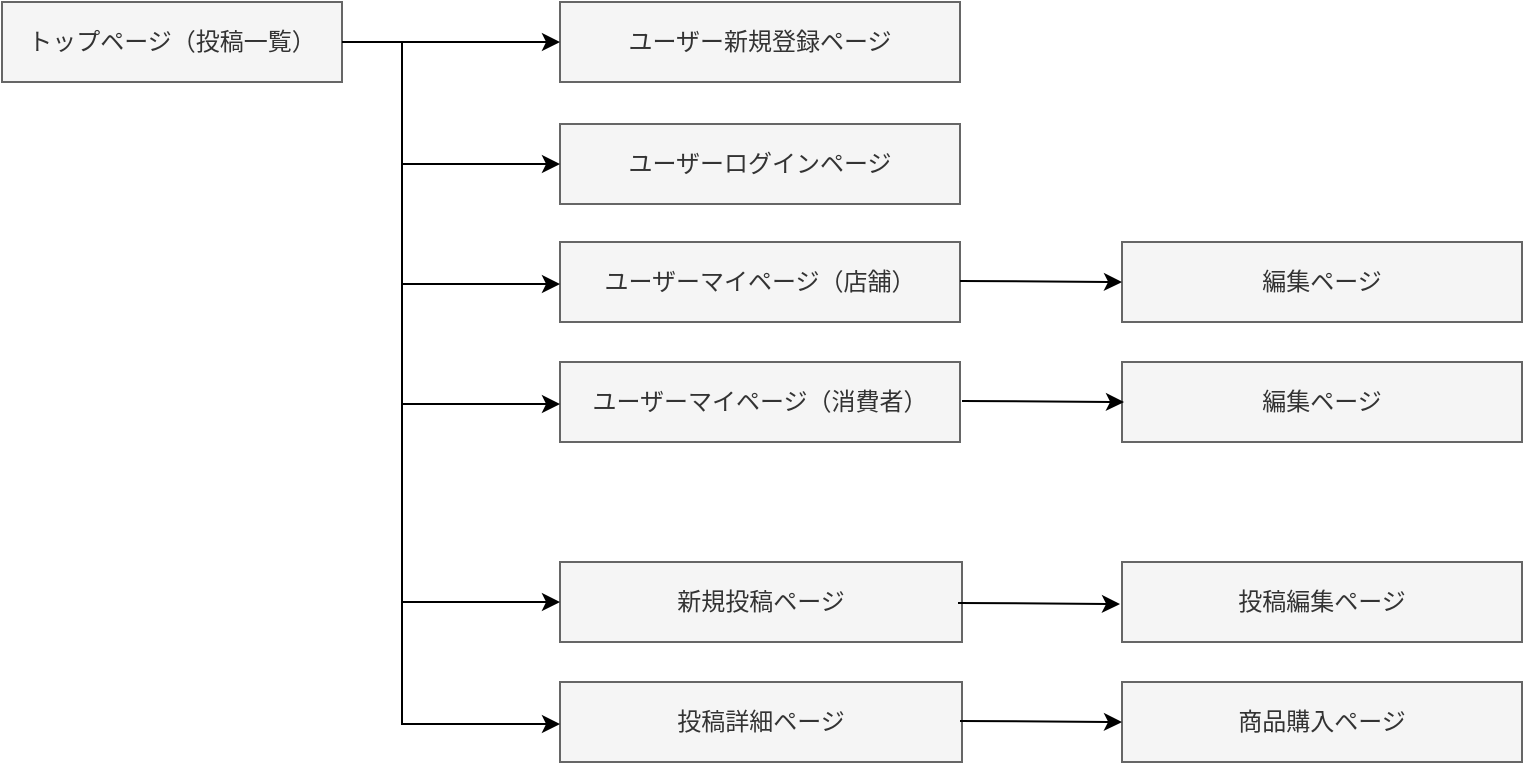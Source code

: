 <mxfile version="16.1.0" type="github">
  <diagram id="-64D-WELnC1yGxQvu_H8" name="Page-1">
    <mxGraphModel dx="1186" dy="739" grid="1" gridSize="10" guides="1" tooltips="1" connect="1" arrows="1" fold="1" page="1" pageScale="1" pageWidth="827" pageHeight="1169" math="0" shadow="0">
      <root>
        <mxCell id="0" />
        <mxCell id="1" parent="0" />
        <mxCell id="EJW1Pdkh8-pxFQmy5cDu-1" value="トップページ（投稿一覧）" style="whiteSpace=wrap;html=1;align=center;fillColor=#f5f5f5;fontColor=#333333;strokeColor=#666666;" vertex="1" parent="1">
          <mxGeometry x="40" y="40" width="170" height="40" as="geometry" />
        </mxCell>
        <mxCell id="EJW1Pdkh8-pxFQmy5cDu-2" value="新規投稿ページ" style="whiteSpace=wrap;html=1;align=center;fillColor=#f5f5f5;fontColor=#333333;strokeColor=#666666;" vertex="1" parent="1">
          <mxGeometry x="319" y="320" width="201" height="40" as="geometry" />
        </mxCell>
        <mxCell id="EJW1Pdkh8-pxFQmy5cDu-3" value="投稿詳細ページ" style="whiteSpace=wrap;html=1;align=center;fillColor=#f5f5f5;fontColor=#333333;strokeColor=#666666;" vertex="1" parent="1">
          <mxGeometry x="319" y="380" width="201" height="40" as="geometry" />
        </mxCell>
        <mxCell id="EJW1Pdkh8-pxFQmy5cDu-4" value="投稿編集ページ" style="whiteSpace=wrap;html=1;align=center;fillColor=#f5f5f5;fontColor=#333333;strokeColor=#666666;" vertex="1" parent="1">
          <mxGeometry x="600" y="320" width="200" height="40" as="geometry" />
        </mxCell>
        <mxCell id="EJW1Pdkh8-pxFQmy5cDu-5" value="商品購入ページ" style="whiteSpace=wrap;html=1;align=center;fillColor=#f5f5f5;fontColor=#333333;strokeColor=#666666;" vertex="1" parent="1">
          <mxGeometry x="600" y="380" width="200" height="40" as="geometry" />
        </mxCell>
        <mxCell id="EJW1Pdkh8-pxFQmy5cDu-6" value="ユーザー新規登録ページ" style="whiteSpace=wrap;html=1;align=center;fillColor=#f5f5f5;fontColor=#333333;strokeColor=#666666;" vertex="1" parent="1">
          <mxGeometry x="319" y="40" width="200" height="40" as="geometry" />
        </mxCell>
        <mxCell id="EJW1Pdkh8-pxFQmy5cDu-7" value="ユーザーログインページ" style="whiteSpace=wrap;html=1;align=center;fillColor=#f5f5f5;fontColor=#333333;strokeColor=#666666;" vertex="1" parent="1">
          <mxGeometry x="319" y="101" width="200" height="40" as="geometry" />
        </mxCell>
        <mxCell id="EJW1Pdkh8-pxFQmy5cDu-8" value="ユーザーマイページ（店舗）" style="whiteSpace=wrap;html=1;align=center;fillColor=#f5f5f5;fontColor=#333333;strokeColor=#666666;" vertex="1" parent="1">
          <mxGeometry x="319" y="160" width="200" height="40" as="geometry" />
        </mxCell>
        <mxCell id="EJW1Pdkh8-pxFQmy5cDu-10" value="ユーザーマイページ（消費者）" style="whiteSpace=wrap;html=1;align=center;fillColor=#f5f5f5;fontColor=#333333;strokeColor=#666666;" vertex="1" parent="1">
          <mxGeometry x="319" y="220" width="200" height="40" as="geometry" />
        </mxCell>
        <mxCell id="EJW1Pdkh8-pxFQmy5cDu-11" value="編集ページ" style="whiteSpace=wrap;html=1;align=center;fillColor=#f5f5f5;fontColor=#333333;strokeColor=#666666;" vertex="1" parent="1">
          <mxGeometry x="600" y="160" width="200" height="40" as="geometry" />
        </mxCell>
        <mxCell id="EJW1Pdkh8-pxFQmy5cDu-12" value="編集ページ" style="whiteSpace=wrap;html=1;align=center;fillColor=#f5f5f5;fontColor=#333333;strokeColor=#666666;" vertex="1" parent="1">
          <mxGeometry x="600" y="220" width="200" height="40" as="geometry" />
        </mxCell>
        <mxCell id="EJW1Pdkh8-pxFQmy5cDu-14" value="" style="endArrow=classic;html=1;rounded=0;entryX=0;entryY=0.5;entryDx=0;entryDy=0;" edge="1" parent="1" target="EJW1Pdkh8-pxFQmy5cDu-6">
          <mxGeometry width="50" height="50" relative="1" as="geometry">
            <mxPoint x="210" y="60" as="sourcePoint" />
            <mxPoint x="260" y="10" as="targetPoint" />
          </mxGeometry>
        </mxCell>
        <mxCell id="EJW1Pdkh8-pxFQmy5cDu-15" value="" style="endArrow=classic;html=1;rounded=0;entryX=0;entryY=0.5;entryDx=0;entryDy=0;" edge="1" parent="1" target="EJW1Pdkh8-pxFQmy5cDu-7">
          <mxGeometry width="50" height="50" relative="1" as="geometry">
            <mxPoint x="240" y="60" as="sourcePoint" />
            <mxPoint x="309" y="170" as="targetPoint" />
            <Array as="points">
              <mxPoint x="240" y="121" />
            </Array>
          </mxGeometry>
        </mxCell>
        <mxCell id="EJW1Pdkh8-pxFQmy5cDu-16" value="" style="endArrow=classic;html=1;rounded=0;entryX=0;entryY=0.5;entryDx=0;entryDy=0;" edge="1" parent="1">
          <mxGeometry width="50" height="50" relative="1" as="geometry">
            <mxPoint x="240" y="120" as="sourcePoint" />
            <mxPoint x="319" y="181" as="targetPoint" />
            <Array as="points">
              <mxPoint x="240" y="181" />
            </Array>
          </mxGeometry>
        </mxCell>
        <mxCell id="EJW1Pdkh8-pxFQmy5cDu-17" value="" style="endArrow=classic;html=1;rounded=0;entryX=0;entryY=0.5;entryDx=0;entryDy=0;" edge="1" parent="1">
          <mxGeometry width="50" height="50" relative="1" as="geometry">
            <mxPoint x="240" y="180" as="sourcePoint" />
            <mxPoint x="319" y="241" as="targetPoint" />
            <Array as="points">
              <mxPoint x="240" y="241" />
            </Array>
          </mxGeometry>
        </mxCell>
        <mxCell id="EJW1Pdkh8-pxFQmy5cDu-18" value="" style="endArrow=classic;html=1;rounded=0;entryX=0;entryY=0.5;entryDx=0;entryDy=0;" edge="1" parent="1" target="EJW1Pdkh8-pxFQmy5cDu-2">
          <mxGeometry width="50" height="50" relative="1" as="geometry">
            <mxPoint x="240" y="240" as="sourcePoint" />
            <mxPoint x="319" y="301" as="targetPoint" />
            <Array as="points">
              <mxPoint x="240" y="340" />
            </Array>
          </mxGeometry>
        </mxCell>
        <mxCell id="EJW1Pdkh8-pxFQmy5cDu-19" value="" style="endArrow=classic;html=1;rounded=0;entryX=0;entryY=0.5;entryDx=0;entryDy=0;" edge="1" parent="1">
          <mxGeometry width="50" height="50" relative="1" as="geometry">
            <mxPoint x="240" y="340" as="sourcePoint" />
            <mxPoint x="319" y="401" as="targetPoint" />
            <Array as="points">
              <mxPoint x="240" y="401" />
            </Array>
          </mxGeometry>
        </mxCell>
        <mxCell id="EJW1Pdkh8-pxFQmy5cDu-20" value="" style="endArrow=classic;html=1;rounded=0;" edge="1" parent="1">
          <mxGeometry width="50" height="50" relative="1" as="geometry">
            <mxPoint x="519" y="179.5" as="sourcePoint" />
            <mxPoint x="600" y="180" as="targetPoint" />
          </mxGeometry>
        </mxCell>
        <mxCell id="EJW1Pdkh8-pxFQmy5cDu-21" value="" style="endArrow=classic;html=1;rounded=0;" edge="1" parent="1">
          <mxGeometry width="50" height="50" relative="1" as="geometry">
            <mxPoint x="520" y="239.5" as="sourcePoint" />
            <mxPoint x="601" y="240" as="targetPoint" />
          </mxGeometry>
        </mxCell>
        <mxCell id="EJW1Pdkh8-pxFQmy5cDu-22" value="" style="endArrow=classic;html=1;rounded=0;" edge="1" parent="1">
          <mxGeometry width="50" height="50" relative="1" as="geometry">
            <mxPoint x="518" y="340.5" as="sourcePoint" />
            <mxPoint x="599" y="341" as="targetPoint" />
          </mxGeometry>
        </mxCell>
        <mxCell id="EJW1Pdkh8-pxFQmy5cDu-23" value="" style="endArrow=classic;html=1;rounded=0;" edge="1" parent="1">
          <mxGeometry width="50" height="50" relative="1" as="geometry">
            <mxPoint x="519" y="399.5" as="sourcePoint" />
            <mxPoint x="600" y="400" as="targetPoint" />
          </mxGeometry>
        </mxCell>
      </root>
    </mxGraphModel>
  </diagram>
</mxfile>

